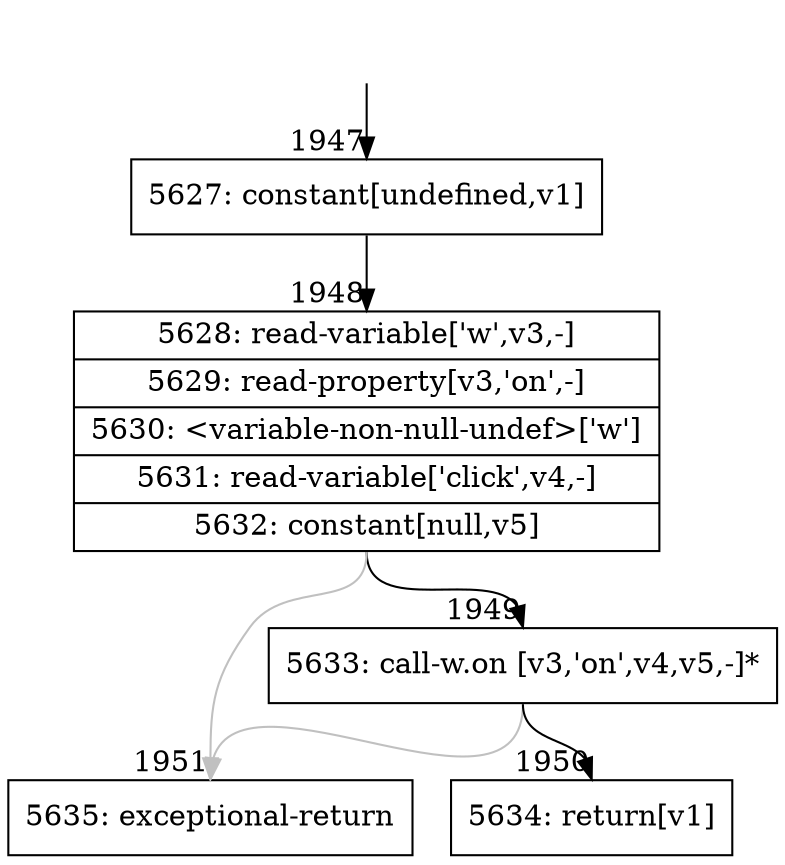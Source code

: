 digraph {
rankdir="TD"
BB_entry191[shape=none,label=""];
BB_entry191 -> BB1947 [tailport=s, headport=n, headlabel="    1947"]
BB1947 [shape=record label="{5627: constant[undefined,v1]}" ] 
BB1947 -> BB1948 [tailport=s, headport=n, headlabel="      1948"]
BB1948 [shape=record label="{5628: read-variable['w',v3,-]|5629: read-property[v3,'on',-]|5630: \<variable-non-null-undef\>['w']|5631: read-variable['click',v4,-]|5632: constant[null,v5]}" ] 
BB1948 -> BB1949 [tailport=s, headport=n, headlabel="      1949"]
BB1948 -> BB1951 [tailport=s, headport=n, color=gray, headlabel="      1951"]
BB1949 [shape=record label="{5633: call-w.on [v3,'on',v4,v5,-]*}" ] 
BB1949 -> BB1950 [tailport=s, headport=n, headlabel="      1950"]
BB1949 -> BB1951 [tailport=s, headport=n, color=gray]
BB1950 [shape=record label="{5634: return[v1]}" ] 
BB1951 [shape=record label="{5635: exceptional-return}" ] 
//#$~ 1150
}
